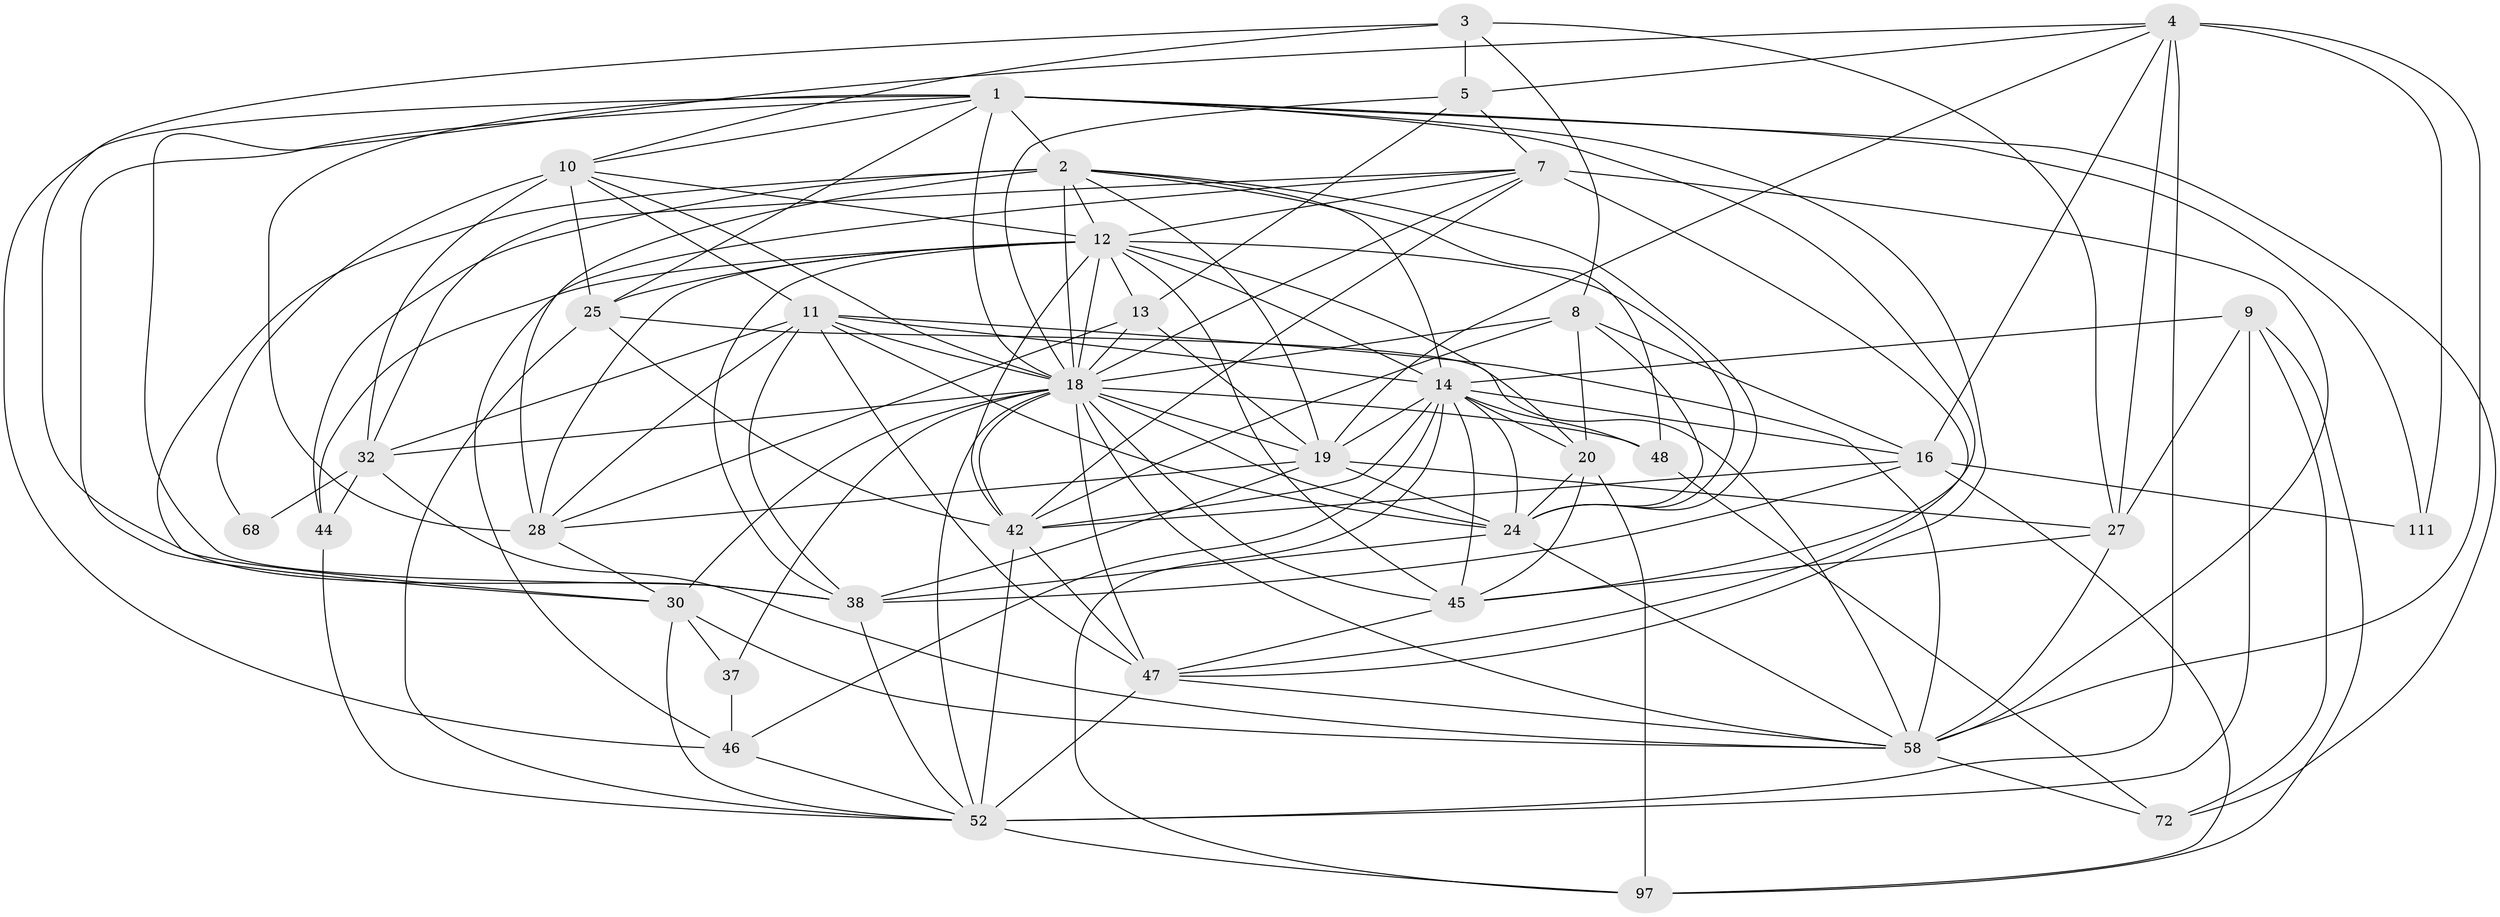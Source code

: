 // original degree distribution, {4: 0.2777777777777778, 6: 0.047619047619047616, 2: 0.1349206349206349, 7: 0.03968253968253968, 3: 0.24603174603174602, 5: 0.23809523809523808, 8: 0.015873015873015872}
// Generated by graph-tools (version 1.1) at 2025/18/03/04/25 18:18:53]
// undirected, 37 vertices, 138 edges
graph export_dot {
graph [start="1"]
  node [color=gray90,style=filled];
  1 [super="+36+22"];
  2 [super="+6"];
  3 [super="+26"];
  4 [super="+93+15"];
  5 [super="+78"];
  7 [super="+91+69"];
  8 [super="+17"];
  9 [super="+107+41"];
  10 [super="+39+59"];
  11 [super="+35+100"];
  12 [super="+123+119+65+105+103+61"];
  13 [super="+34"];
  14 [super="+21+53"];
  16 [super="+51"];
  18 [super="+114+104+87+75+92"];
  19 [super="+102+57"];
  20 [super="+29"];
  24 [super="+94+122"];
  25 [super="+66+71"];
  27 [super="+63+115"];
  28 [super="+81"];
  30 [super="+40"];
  32 [super="+33"];
  37 [super="+85"];
  38 [super="+84"];
  42 [super="+50+101+76+77"];
  44 [super="+117"];
  45 [super="+98+49"];
  46 [super="+64"];
  47 [super="+82+60+88"];
  48 [super="+54"];
  52 [super="+86"];
  58 [super="+109+83+116"];
  68;
  72 [super="+95"];
  97 [super="+108"];
  111 [super="+124"];
  1 -- 2 [weight=3];
  1 -- 47 [weight=2];
  1 -- 18 [weight=2];
  1 -- 28 [weight=2];
  1 -- 10;
  1 -- 72;
  1 -- 45;
  1 -- 46;
  1 -- 111 [weight=2];
  1 -- 30;
  1 -- 25 [weight=2];
  2 -- 48 [weight=2];
  2 -- 30;
  2 -- 28;
  2 -- 44;
  2 -- 12;
  2 -- 14;
  2 -- 18;
  2 -- 19;
  2 -- 24;
  3 -- 38;
  3 -- 5;
  3 -- 8;
  3 -- 27;
  3 -- 10;
  4 -- 111 [weight=2];
  4 -- 27;
  4 -- 58;
  4 -- 38 [weight=2];
  4 -- 5;
  4 -- 19;
  4 -- 16;
  4 -- 52;
  5 -- 13;
  5 -- 7;
  5 -- 18;
  7 -- 32;
  7 -- 12;
  7 -- 42;
  7 -- 46;
  7 -- 47;
  7 -- 58;
  7 -- 18 [weight=2];
  8 -- 18;
  8 -- 20 [weight=2];
  8 -- 16;
  8 -- 42;
  8 -- 24;
  9 -- 27;
  9 -- 14;
  9 -- 52;
  9 -- 72;
  9 -- 97;
  10 -- 11;
  10 -- 68;
  10 -- 32;
  10 -- 12;
  10 -- 18;
  10 -- 25;
  11 -- 32;
  11 -- 38;
  11 -- 28;
  11 -- 18 [weight=2];
  11 -- 58;
  11 -- 47;
  11 -- 24;
  11 -- 14;
  12 -- 45;
  12 -- 18 [weight=2];
  12 -- 38;
  12 -- 13;
  12 -- 44;
  12 -- 24;
  12 -- 20;
  12 -- 14 [weight=3];
  12 -- 28;
  12 -- 25;
  12 -- 42;
  13 -- 28;
  13 -- 19;
  13 -- 18;
  14 -- 24;
  14 -- 97;
  14 -- 42;
  14 -- 16;
  14 -- 48;
  14 -- 19;
  14 -- 20;
  14 -- 45;
  14 -- 46;
  16 -- 97;
  16 -- 38;
  16 -- 111;
  16 -- 42;
  18 -- 32;
  18 -- 30;
  18 -- 52;
  18 -- 47 [weight=2];
  18 -- 42;
  18 -- 37;
  18 -- 24;
  18 -- 58;
  18 -- 19;
  18 -- 48;
  18 -- 45;
  19 -- 38;
  19 -- 24;
  19 -- 27;
  19 -- 28;
  20 -- 97;
  20 -- 45;
  20 -- 24;
  24 -- 58;
  24 -- 38;
  25 -- 52;
  25 -- 58;
  25 -- 42;
  27 -- 45;
  27 -- 58;
  28 -- 30;
  30 -- 37;
  30 -- 58;
  30 -- 52;
  32 -- 68;
  32 -- 58;
  32 -- 44;
  37 -- 46;
  38 -- 52;
  42 -- 52 [weight=2];
  42 -- 47 [weight=2];
  44 -- 52;
  45 -- 47;
  46 -- 52;
  47 -- 52;
  47 -- 58;
  48 -- 72;
  52 -- 97;
  58 -- 72;
}
